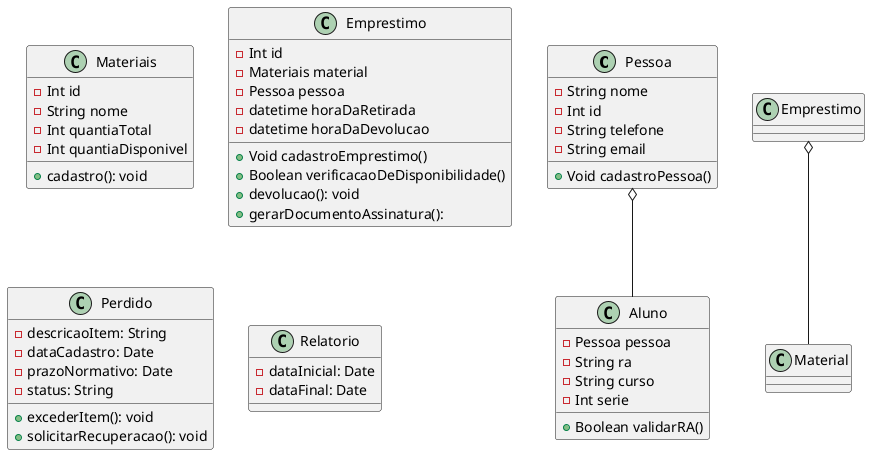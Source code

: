 @startuml   

class "Pessoa" as pes{
    -String nome
    -Int id
    -String telefone
    -String email

    +Void cadastroPessoa()
}
 
class "Aluno" as alu{
    -Pessoa pessoa
    -String ra
    -String curso
    -Int serie

    +Boolean validarRA()
}

class "Materiais" as mat{
    -Int id
    -String nome
    -Int quantiaTotal
    -Int quantiaDisponivel

    +cadastro(): void
}

class "Emprestimo" as emp{
    -Int id
    -Materiais material
    -Pessoa pessoa
    -datetime horaDaRetirada
    -datetime horaDaDevolucao

    +Void cadastroEmprestimo()
    +Boolean verificacaoDeDisponibilidade()
    +devolucao(): void
    +gerarDocumentoAssinatura(): 
}

class Perdido {
    -descricaoItem: String
    -dataCadastro: Date
    -prazoNormativo: Date
    -status: String
    +excederItem(): void
    +solicitarRecuperacao(): void
}

class Relatorio {
    -dataInicial: Date
    -dataFinal: Date
}

pes o-- alu
Emprestimo o-- Material

@enduml
